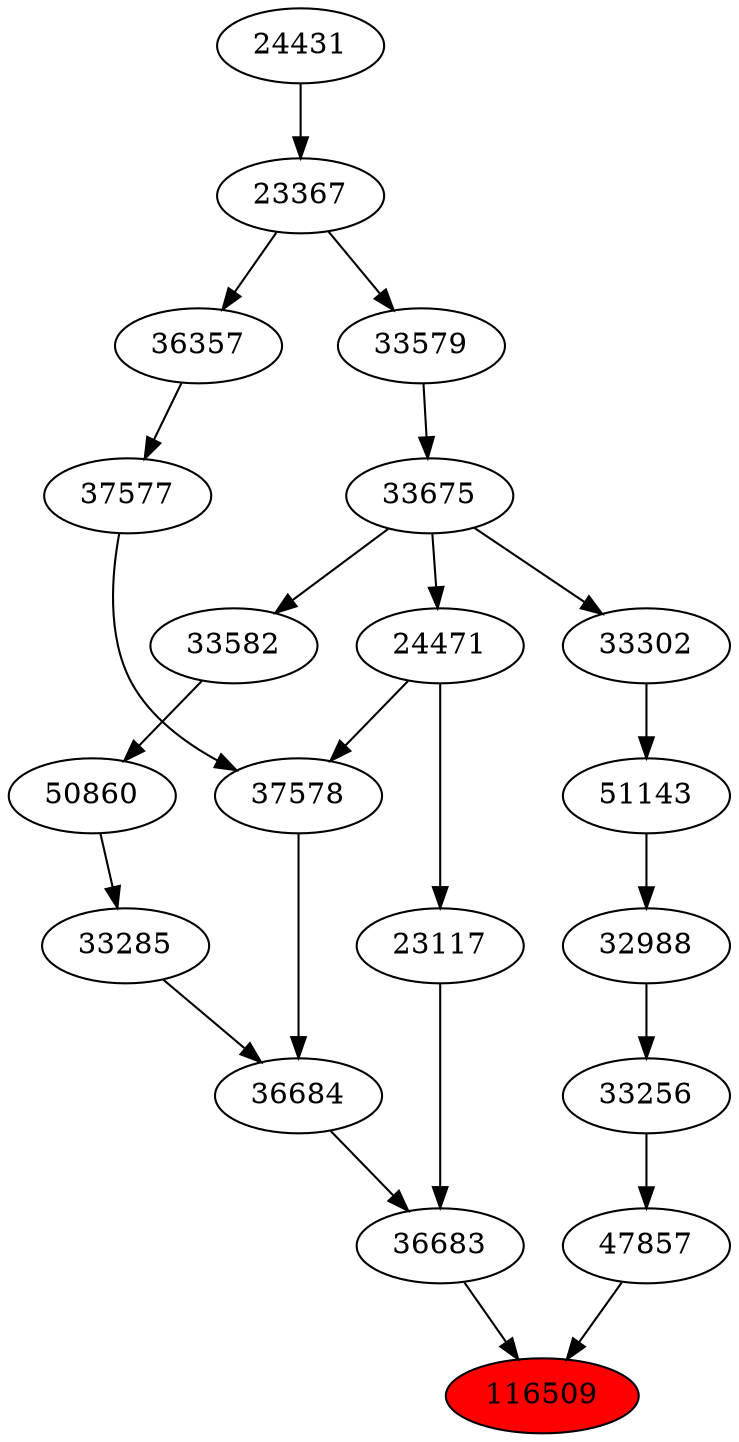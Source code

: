 strict digraph{ 
116509 [label="116509" fillcolor=red style=filled]
47857 -> 116509
36683 -> 116509
47857 [label="47857"]
33256 -> 47857
36683 [label="36683"]
36684 -> 36683
23117 -> 36683
33256 [label="33256"]
32988 -> 33256
36684 [label="36684"]
33285 -> 36684
37578 -> 36684
23117 [label="23117"]
24471 -> 23117
32988 [label="32988"]
51143 -> 32988
33285 [label="33285"]
50860 -> 33285
37578 [label="37578"]
24471 -> 37578
37577 -> 37578
24471 [label="24471"]
33675 -> 24471
51143 [label="51143"]
33302 -> 51143
50860 [label="50860"]
33582 -> 50860
37577 [label="37577"]
36357 -> 37577
33675 [label="33675"]
33579 -> 33675
33302 [label="33302"]
33675 -> 33302
33582 [label="33582"]
33675 -> 33582
36357 [label="36357"]
23367 -> 36357
33579 [label="33579"]
23367 -> 33579
23367 [label="23367"]
24431 -> 23367
24431 [label="24431"]
}